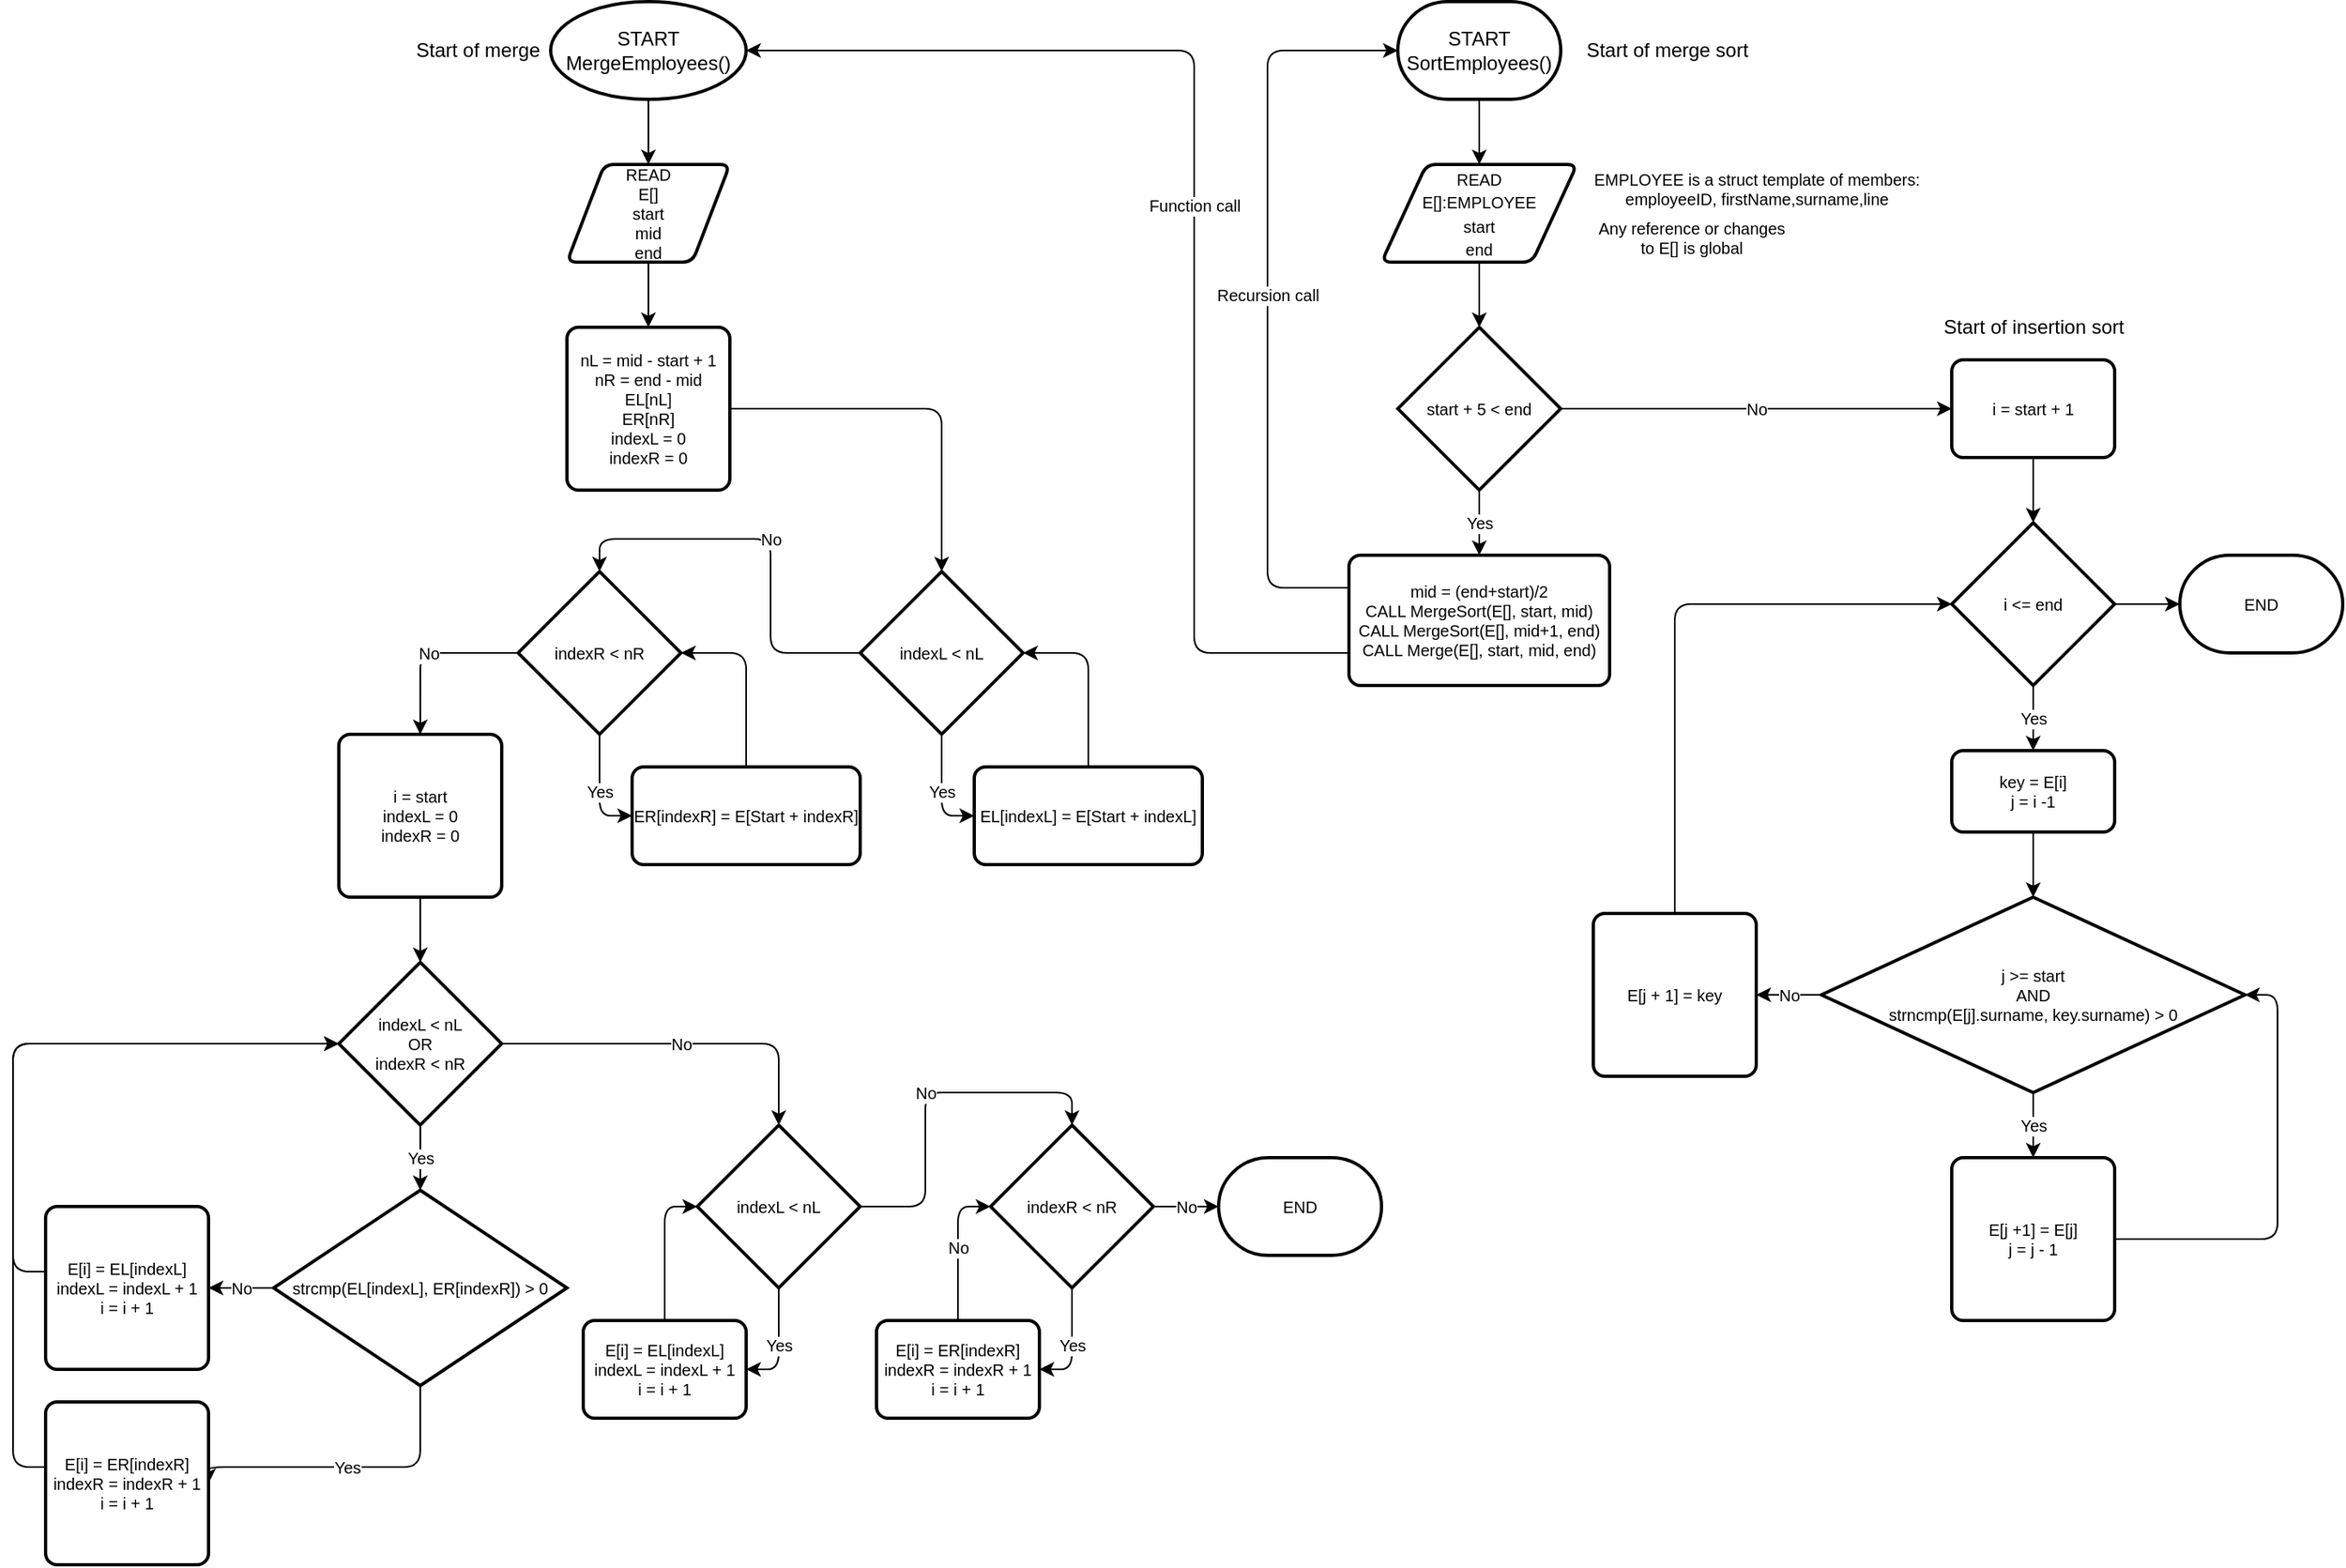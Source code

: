 <mxfile version="17.4.2" type="device"><diagram id="W9SPjL8Vydv1FY_jjG3A" name="Page-1"><mxGraphModel dx="1312" dy="875" grid="1" gridSize="10" guides="1" tooltips="1" connect="1" arrows="1" fold="1" page="1" pageScale="1" pageWidth="850" pageHeight="1100" math="0" shadow="0"><root><mxCell id="0"/><mxCell id="1" parent="0"/><mxCell id="1oDAUT04zzke2lDfdvhH-9" style="edgeStyle=orthogonalEdgeStyle;rounded=1;orthogonalLoop=1;jettySize=auto;html=1;" parent="1" source="1oDAUT04zzke2lDfdvhH-2" target="1oDAUT04zzke2lDfdvhH-8" edge="1"><mxGeometry relative="1" as="geometry"/></mxCell><mxCell id="1oDAUT04zzke2lDfdvhH-2" value="START&lt;br&gt;SortEmployees()" style="strokeWidth=2;html=1;shape=stencil(xVVNb4MwDP01HJmAaIgeJ9Yde9mknV3qlqghQU7Wj3+/0BS1QGE0l0kc8DO85+fYSsByXUKNQRJJqDBg70GSfCFVXIJRZAObKR2cRi48unCRuRB0jYVx2AGIw1qgy2hDao9HvjFXBi5LJG6aLFsG0Zv9pnlYXigpLQlXUncyd3lLBlzaf6OTI4teXp3M+Rq7qLYKFRqkDnozt3JAkHx4K8XzlD49lLqOWt2/lL6fV4r9lJY+3Yv7YvHMDq48jD2QyxYzD8xLrmV/3p1XMwdys92NyLHcImMLyPI1FPsdqR+5eVhkDc1yDxJtulIHvFXPevM95b9lEFzeMaTZ8wxAhX2hXg107sanEE5ch6QMNG3o8AugHYaWJ9wK2HVS+ohY38HXs39cburhuNezeRT/aNnnjAuhNE5sgsUHc3ZBR4aT5VtFODG1Wy6Eu53GFmJAcEHdXXkBfgE=);whiteSpace=wrap;rounded=1;" parent="1" vertex="1"><mxGeometry x="40" y="20" width="100" height="60" as="geometry"/></mxCell><mxCell id="1oDAUT04zzke2lDfdvhH-49" style="edgeStyle=orthogonalEdgeStyle;rounded=1;orthogonalLoop=1;jettySize=auto;html=1;fontSize=10;" parent="1" source="1oDAUT04zzke2lDfdvhH-6" target="1oDAUT04zzke2lDfdvhH-47" edge="1"><mxGeometry relative="1" as="geometry"/></mxCell><mxCell id="1oDAUT04zzke2lDfdvhH-6" value="START&lt;br&gt;MergeEmployees()" style="strokeWidth=2;html=1;shape=mxgraph.flowchart.start_1;whiteSpace=wrap;rounded=1;" parent="1" vertex="1"><mxGeometry x="-480" y="20" width="120" height="60" as="geometry"/></mxCell><mxCell id="1oDAUT04zzke2lDfdvhH-12" style="edgeStyle=orthogonalEdgeStyle;rounded=1;orthogonalLoop=1;jettySize=auto;html=1;fontSize=10;" parent="1" source="1oDAUT04zzke2lDfdvhH-8" target="1oDAUT04zzke2lDfdvhH-11" edge="1"><mxGeometry relative="1" as="geometry"/></mxCell><mxCell id="1oDAUT04zzke2lDfdvhH-8" value="&lt;font style=&quot;font-size: 10px&quot;&gt;READ&lt;br&gt;E[]:EMPLOYEE&lt;br&gt;start&lt;br&gt;end&lt;br&gt;&lt;/font&gt;" style="shape=parallelogram;html=1;strokeWidth=2;perimeter=parallelogramPerimeter;whiteSpace=wrap;rounded=1;arcSize=12;size=0.23;" parent="1" vertex="1"><mxGeometry x="30" y="120" width="120" height="60" as="geometry"/></mxCell><mxCell id="1oDAUT04zzke2lDfdvhH-14" value="Yes" style="edgeStyle=orthogonalEdgeStyle;rounded=1;orthogonalLoop=1;jettySize=auto;html=1;fontSize=10;" parent="1" source="1oDAUT04zzke2lDfdvhH-11" target="1oDAUT04zzke2lDfdvhH-13" edge="1"><mxGeometry relative="1" as="geometry"/></mxCell><mxCell id="1oDAUT04zzke2lDfdvhH-24" value="No" style="edgeStyle=orthogonalEdgeStyle;rounded=1;orthogonalLoop=1;jettySize=auto;html=1;fontSize=10;entryX=0;entryY=0.5;entryDx=0;entryDy=0;" parent="1" source="1oDAUT04zzke2lDfdvhH-11" target="1oDAUT04zzke2lDfdvhH-28" edge="1"><mxGeometry relative="1" as="geometry"><mxPoint x="175" y="270" as="targetPoint"/></mxGeometry></mxCell><mxCell id="1oDAUT04zzke2lDfdvhH-11" value="start + 5 &amp;lt; end" style="strokeWidth=2;html=1;shape=mxgraph.flowchart.decision;whiteSpace=wrap;fontSize=10;rounded=1;" parent="1" vertex="1"><mxGeometry x="40" y="220" width="100" height="100" as="geometry"/></mxCell><mxCell id="1oDAUT04zzke2lDfdvhH-20" value="Recursion call" style="edgeStyle=orthogonalEdgeStyle;rounded=1;orthogonalLoop=1;jettySize=auto;html=1;entryX=0;entryY=0.5;entryDx=0;entryDy=0;entryPerimeter=0;fontSize=10;" parent="1" source="1oDAUT04zzke2lDfdvhH-13" target="1oDAUT04zzke2lDfdvhH-2" edge="1"><mxGeometry relative="1" as="geometry"><Array as="points"><mxPoint x="-40" y="380"/><mxPoint x="-40" y="50"/></Array></mxGeometry></mxCell><mxCell id="1oDAUT04zzke2lDfdvhH-46" value="Function call" style="edgeStyle=orthogonalEdgeStyle;rounded=1;orthogonalLoop=1;jettySize=auto;html=1;entryX=1;entryY=0.5;entryDx=0;entryDy=0;entryPerimeter=0;fontSize=10;" parent="1" source="1oDAUT04zzke2lDfdvhH-13" target="1oDAUT04zzke2lDfdvhH-6" edge="1"><mxGeometry relative="1" as="geometry"><Array as="points"><mxPoint x="-85" y="420"/><mxPoint x="-85" y="50"/></Array></mxGeometry></mxCell><mxCell id="1oDAUT04zzke2lDfdvhH-13" value="mid = (end+start)/2&lt;br&gt;CALL MergeSort(E[], start, mid)&lt;br&gt;CALL MergeSort(E[], mid+1, end)&lt;br&gt;CALL Merge(E[], start, mid, end)" style="rounded=1;whiteSpace=wrap;html=1;absoluteArcSize=1;arcSize=14;strokeWidth=2;fontSize=10;" parent="1" vertex="1"><mxGeometry x="10" y="360" width="160" height="80" as="geometry"/></mxCell><mxCell id="1oDAUT04zzke2lDfdvhH-16" value="Any reference or changes&lt;br&gt;to E[] is global" style="text;html=1;align=center;verticalAlign=middle;resizable=0;points=[];autosize=1;strokeColor=none;fillColor=none;fontSize=10;rounded=1;" parent="1" vertex="1"><mxGeometry x="155" y="150" width="130" height="30" as="geometry"/></mxCell><mxCell id="1oDAUT04zzke2lDfdvhH-18" value="EMPLOYEE is a struct template of members:&lt;br&gt;employeeID, firstName,surname,line" style="text;html=1;align=center;verticalAlign=middle;resizable=0;points=[];autosize=1;strokeColor=none;fillColor=none;fontSize=10;rounded=1;" parent="1" vertex="1"><mxGeometry x="150" y="120" width="220" height="30" as="geometry"/></mxCell><mxCell id="1oDAUT04zzke2lDfdvhH-42" value="Yes" style="edgeStyle=orthogonalEdgeStyle;rounded=1;orthogonalLoop=1;jettySize=auto;html=1;fontSize=10;" parent="1" source="1oDAUT04zzke2lDfdvhH-26" target="1oDAUT04zzke2lDfdvhH-29" edge="1"><mxGeometry relative="1" as="geometry"/></mxCell><mxCell id="1oDAUT04zzke2lDfdvhH-45" style="edgeStyle=orthogonalEdgeStyle;rounded=1;orthogonalLoop=1;jettySize=auto;html=1;fontSize=10;" parent="1" source="1oDAUT04zzke2lDfdvhH-26" target="1oDAUT04zzke2lDfdvhH-44" edge="1"><mxGeometry relative="1" as="geometry"/></mxCell><mxCell id="1oDAUT04zzke2lDfdvhH-26" value="i &amp;lt;= end" style="strokeWidth=2;html=1;shape=mxgraph.flowchart.decision;whiteSpace=wrap;fontSize=10;rounded=1;" parent="1" vertex="1"><mxGeometry x="380" y="340" width="100" height="100" as="geometry"/></mxCell><mxCell id="1oDAUT04zzke2lDfdvhH-33" value="No" style="edgeStyle=orthogonalEdgeStyle;rounded=1;orthogonalLoop=1;jettySize=auto;html=1;fontSize=10;" parent="1" source="1oDAUT04zzke2lDfdvhH-27" target="1oDAUT04zzke2lDfdvhH-31" edge="1"><mxGeometry relative="1" as="geometry"/></mxCell><mxCell id="1oDAUT04zzke2lDfdvhH-34" value="Yes" style="edgeStyle=orthogonalEdgeStyle;rounded=1;orthogonalLoop=1;jettySize=auto;html=1;fontSize=10;" parent="1" source="1oDAUT04zzke2lDfdvhH-27" target="1oDAUT04zzke2lDfdvhH-30" edge="1"><mxGeometry relative="1" as="geometry"/></mxCell><mxCell id="1oDAUT04zzke2lDfdvhH-27" value="j &amp;gt;= start&lt;br&gt;AND&lt;br&gt;strncmp(E[j].surname, key.surname) &amp;gt; 0" style="strokeWidth=2;html=1;shape=mxgraph.flowchart.decision;whiteSpace=wrap;fontSize=10;rounded=1;" parent="1" vertex="1"><mxGeometry x="300" y="570" width="260" height="120" as="geometry"/></mxCell><mxCell id="1oDAUT04zzke2lDfdvhH-41" style="edgeStyle=orthogonalEdgeStyle;rounded=1;orthogonalLoop=1;jettySize=auto;html=1;fontSize=10;" parent="1" source="1oDAUT04zzke2lDfdvhH-28" target="1oDAUT04zzke2lDfdvhH-26" edge="1"><mxGeometry relative="1" as="geometry"/></mxCell><mxCell id="1oDAUT04zzke2lDfdvhH-28" value="i = start + 1" style="rounded=1;whiteSpace=wrap;html=1;absoluteArcSize=1;arcSize=14;strokeWidth=2;fontSize=10;" parent="1" vertex="1"><mxGeometry x="380" y="240" width="100" height="60" as="geometry"/></mxCell><mxCell id="1oDAUT04zzke2lDfdvhH-32" style="edgeStyle=orthogonalEdgeStyle;rounded=1;orthogonalLoop=1;jettySize=auto;html=1;fontSize=10;" parent="1" source="1oDAUT04zzke2lDfdvhH-29" target="1oDAUT04zzke2lDfdvhH-27" edge="1"><mxGeometry relative="1" as="geometry"/></mxCell><mxCell id="1oDAUT04zzke2lDfdvhH-29" value="key = E[i]&lt;br&gt;j = i -1" style="rounded=1;whiteSpace=wrap;html=1;absoluteArcSize=1;arcSize=14;strokeWidth=2;fontSize=10;" parent="1" vertex="1"><mxGeometry x="380" y="480" width="100" height="50" as="geometry"/></mxCell><mxCell id="1oDAUT04zzke2lDfdvhH-38" style="edgeStyle=orthogonalEdgeStyle;rounded=1;orthogonalLoop=1;jettySize=auto;html=1;entryX=1;entryY=0.5;entryDx=0;entryDy=0;entryPerimeter=0;fontSize=10;" parent="1" source="1oDAUT04zzke2lDfdvhH-30" target="1oDAUT04zzke2lDfdvhH-27" edge="1"><mxGeometry relative="1" as="geometry"><Array as="points"><mxPoint x="580" y="780"/><mxPoint x="580" y="630"/></Array></mxGeometry></mxCell><mxCell id="1oDAUT04zzke2lDfdvhH-30" value="E[j +1] = E[j]&lt;br&gt;j = j - 1" style="rounded=1;whiteSpace=wrap;html=1;absoluteArcSize=1;arcSize=14;strokeWidth=2;fontSize=10;" parent="1" vertex="1"><mxGeometry x="380" y="730" width="100" height="100" as="geometry"/></mxCell><mxCell id="1oDAUT04zzke2lDfdvhH-43" style="edgeStyle=orthogonalEdgeStyle;rounded=1;orthogonalLoop=1;jettySize=auto;html=1;entryX=0;entryY=0.5;entryDx=0;entryDy=0;entryPerimeter=0;fontSize=10;" parent="1" source="1oDAUT04zzke2lDfdvhH-31" target="1oDAUT04zzke2lDfdvhH-26" edge="1"><mxGeometry relative="1" as="geometry"><Array as="points"><mxPoint x="210" y="390"/></Array></mxGeometry></mxCell><mxCell id="1oDAUT04zzke2lDfdvhH-31" value="E[j + 1] = key" style="rounded=1;whiteSpace=wrap;html=1;absoluteArcSize=1;arcSize=14;strokeWidth=2;fontSize=10;" parent="1" vertex="1"><mxGeometry x="160" y="580" width="100" height="100" as="geometry"/></mxCell><mxCell id="1oDAUT04zzke2lDfdvhH-44" value="END" style="strokeWidth=2;html=1;shape=mxgraph.flowchart.terminator;whiteSpace=wrap;fontSize=10;rounded=1;" parent="1" vertex="1"><mxGeometry x="520" y="360" width="100" height="60" as="geometry"/></mxCell><mxCell id="1oDAUT04zzke2lDfdvhH-50" style="edgeStyle=orthogonalEdgeStyle;rounded=1;orthogonalLoop=1;jettySize=auto;html=1;fontSize=10;" parent="1" source="1oDAUT04zzke2lDfdvhH-47" target="1oDAUT04zzke2lDfdvhH-48" edge="1"><mxGeometry relative="1" as="geometry"/></mxCell><mxCell id="1oDAUT04zzke2lDfdvhH-47" value="READ&lt;br&gt;E[]&lt;br&gt;start&lt;br&gt;mid&lt;br&gt;end" style="shape=parallelogram;html=1;strokeWidth=2;perimeter=parallelogramPerimeter;whiteSpace=wrap;rounded=1;arcSize=12;size=0.23;fontSize=10;" parent="1" vertex="1"><mxGeometry x="-470" y="120" width="100" height="60" as="geometry"/></mxCell><mxCell id="1oDAUT04zzke2lDfdvhH-72" style="edgeStyle=orthogonalEdgeStyle;rounded=1;orthogonalLoop=1;jettySize=auto;html=1;fontSize=10;" parent="1" source="1oDAUT04zzke2lDfdvhH-48" target="1oDAUT04zzke2lDfdvhH-51" edge="1"><mxGeometry relative="1" as="geometry"/></mxCell><mxCell id="1oDAUT04zzke2lDfdvhH-48" value="nL = mid - start + 1&lt;br&gt;nR = end - mid&lt;br&gt;EL[nL]&lt;br&gt;ER[nR]&lt;br&gt;indexL = 0&lt;br&gt;indexR = 0" style="rounded=1;whiteSpace=wrap;html=1;absoluteArcSize=1;arcSize=14;strokeWidth=2;fontSize=10;" parent="1" vertex="1"><mxGeometry x="-470" y="220" width="100" height="100" as="geometry"/></mxCell><mxCell id="1oDAUT04zzke2lDfdvhH-58" value="Yes" style="edgeStyle=orthogonalEdgeStyle;rounded=1;orthogonalLoop=1;jettySize=auto;html=1;entryX=0;entryY=0.5;entryDx=0;entryDy=0;fontSize=10;exitX=0.5;exitY=1;exitDx=0;exitDy=0;exitPerimeter=0;" parent="1" source="1oDAUT04zzke2lDfdvhH-51" target="1oDAUT04zzke2lDfdvhH-54" edge="1"><mxGeometry relative="1" as="geometry"/></mxCell><mxCell id="1oDAUT04zzke2lDfdvhH-110" value="No" style="edgeStyle=orthogonalEdgeStyle;rounded=1;orthogonalLoop=1;jettySize=auto;html=1;entryX=0.5;entryY=0;entryDx=0;entryDy=0;entryPerimeter=0;fontSize=10;" parent="1" source="1oDAUT04zzke2lDfdvhH-51" target="1oDAUT04zzke2lDfdvhH-67" edge="1"><mxGeometry relative="1" as="geometry"/></mxCell><mxCell id="1oDAUT04zzke2lDfdvhH-51" value="indexL &amp;lt; nL" style="strokeWidth=2;html=1;shape=mxgraph.flowchart.decision;whiteSpace=wrap;fontSize=10;rounded=1;" parent="1" vertex="1"><mxGeometry x="-290" y="370" width="100" height="100" as="geometry"/></mxCell><mxCell id="1oDAUT04zzke2lDfdvhH-65" style="edgeStyle=orthogonalEdgeStyle;rounded=1;orthogonalLoop=1;jettySize=auto;html=1;entryX=1;entryY=0.5;entryDx=0;entryDy=0;entryPerimeter=0;fontSize=10;" parent="1" source="1oDAUT04zzke2lDfdvhH-54" target="1oDAUT04zzke2lDfdvhH-51" edge="1"><mxGeometry relative="1" as="geometry"/></mxCell><mxCell id="1oDAUT04zzke2lDfdvhH-54" value="EL[indexL] = E[Start + indexL]" style="rounded=1;whiteSpace=wrap;html=1;absoluteArcSize=1;arcSize=14;strokeWidth=2;fontSize=10;" parent="1" vertex="1"><mxGeometry x="-220" y="490" width="140" height="60" as="geometry"/></mxCell><mxCell id="1oDAUT04zzke2lDfdvhH-66" value="Yes" style="edgeStyle=orthogonalEdgeStyle;rounded=1;orthogonalLoop=1;jettySize=auto;html=1;entryX=0;entryY=0.5;entryDx=0;entryDy=0;fontSize=10;exitX=0.5;exitY=1;exitDx=0;exitDy=0;exitPerimeter=0;" parent="1" source="1oDAUT04zzke2lDfdvhH-67" target="1oDAUT04zzke2lDfdvhH-69" edge="1"><mxGeometry relative="1" as="geometry"/></mxCell><mxCell id="1oDAUT04zzke2lDfdvhH-78" value="No" style="edgeStyle=orthogonalEdgeStyle;rounded=1;orthogonalLoop=1;jettySize=auto;html=1;fontSize=10;entryX=0.5;entryY=0;entryDx=0;entryDy=0;" parent="1" source="1oDAUT04zzke2lDfdvhH-67" target="1oDAUT04zzke2lDfdvhH-93" edge="1"><mxGeometry relative="1" as="geometry"><mxPoint x="-700" y="450" as="targetPoint"/></mxGeometry></mxCell><mxCell id="1oDAUT04zzke2lDfdvhH-67" value="indexR &amp;lt; nR" style="strokeWidth=2;html=1;shape=mxgraph.flowchart.decision;whiteSpace=wrap;fontSize=10;rounded=1;" parent="1" vertex="1"><mxGeometry x="-500.0" y="370" width="100" height="100" as="geometry"/></mxCell><mxCell id="1oDAUT04zzke2lDfdvhH-68" style="edgeStyle=orthogonalEdgeStyle;rounded=1;orthogonalLoop=1;jettySize=auto;html=1;entryX=1;entryY=0.5;entryDx=0;entryDy=0;entryPerimeter=0;fontSize=10;" parent="1" source="1oDAUT04zzke2lDfdvhH-69" target="1oDAUT04zzke2lDfdvhH-67" edge="1"><mxGeometry relative="1" as="geometry"/></mxCell><mxCell id="1oDAUT04zzke2lDfdvhH-69" value="&lt;span&gt;ER[indexR] = E[Start + indexR]&lt;/span&gt;" style="rounded=1;whiteSpace=wrap;html=1;absoluteArcSize=1;arcSize=14;strokeWidth=2;fontSize=10;" parent="1" vertex="1"><mxGeometry x="-430" y="490" width="140" height="60" as="geometry"/></mxCell><mxCell id="1oDAUT04zzke2lDfdvhH-86" value="Yes" style="edgeStyle=orthogonalEdgeStyle;rounded=1;orthogonalLoop=1;jettySize=auto;html=1;fontSize=10;" parent="1" source="1oDAUT04zzke2lDfdvhH-77" target="1oDAUT04zzke2lDfdvhH-79" edge="1"><mxGeometry relative="1" as="geometry"/></mxCell><mxCell id="1oDAUT04zzke2lDfdvhH-88" value="No" style="edgeStyle=orthogonalEdgeStyle;rounded=1;orthogonalLoop=1;jettySize=auto;html=1;entryX=0.5;entryY=0;entryDx=0;entryDy=0;entryPerimeter=0;fontSize=10;" parent="1" source="1oDAUT04zzke2lDfdvhH-77" target="1oDAUT04zzke2lDfdvhH-87" edge="1"><mxGeometry relative="1" as="geometry"/></mxCell><mxCell id="1oDAUT04zzke2lDfdvhH-77" value="indexL &amp;lt; nL&lt;br&gt;OR&lt;br&gt;indexR &amp;lt; nR" style="strokeWidth=2;html=1;shape=mxgraph.flowchart.decision;whiteSpace=wrap;fontSize=10;rounded=1;" parent="1" vertex="1"><mxGeometry x="-610.04" y="610" width="100" height="100" as="geometry"/></mxCell><mxCell id="1oDAUT04zzke2lDfdvhH-83" value="Yes" style="edgeStyle=orthogonalEdgeStyle;rounded=1;orthogonalLoop=1;jettySize=auto;html=1;entryX=1;entryY=0.5;entryDx=0;entryDy=0;fontSize=10;" parent="1" source="1oDAUT04zzke2lDfdvhH-79" target="1oDAUT04zzke2lDfdvhH-81" edge="1"><mxGeometry relative="1" as="geometry"><Array as="points"><mxPoint x="-560.04" y="920"/></Array></mxGeometry></mxCell><mxCell id="1oDAUT04zzke2lDfdvhH-92" value="No" style="edgeStyle=orthogonalEdgeStyle;rounded=1;orthogonalLoop=1;jettySize=auto;html=1;entryX=1;entryY=0.5;entryDx=0;entryDy=0;fontSize=10;" parent="1" source="1oDAUT04zzke2lDfdvhH-79" target="1oDAUT04zzke2lDfdvhH-80" edge="1"><mxGeometry relative="1" as="geometry"/></mxCell><mxCell id="1oDAUT04zzke2lDfdvhH-79" value="strcmp(EL[indexL], ER[indexR]) &amp;gt; 0" style="strokeWidth=2;html=1;shape=mxgraph.flowchart.decision;whiteSpace=wrap;fontSize=10;rounded=1;" parent="1" vertex="1"><mxGeometry x="-650.08" y="750" width="180.08" height="120" as="geometry"/></mxCell><mxCell id="1oDAUT04zzke2lDfdvhH-96" style="edgeStyle=orthogonalEdgeStyle;rounded=1;orthogonalLoop=1;jettySize=auto;html=1;entryX=0;entryY=0.5;entryDx=0;entryDy=0;fontSize=10;entryPerimeter=0;" parent="1" source="1oDAUT04zzke2lDfdvhH-80" target="1oDAUT04zzke2lDfdvhH-77" edge="1"><mxGeometry relative="1" as="geometry"><mxPoint x="-850" y="660" as="targetPoint"/><Array as="points"><mxPoint x="-810" y="800"/><mxPoint x="-810" y="660"/></Array></mxGeometry></mxCell><mxCell id="1oDAUT04zzke2lDfdvhH-80" value="&lt;span&gt;E[i] = EL[indexL]&lt;/span&gt;&lt;br&gt;&lt;span&gt;indexL = indexL + 1&lt;br&gt;i = i + 1&lt;br&gt;&lt;/span&gt;" style="rounded=1;whiteSpace=wrap;html=1;absoluteArcSize=1;arcSize=14;strokeWidth=2;fontSize=10;" parent="1" vertex="1"><mxGeometry x="-790" y="760" width="100" height="100" as="geometry"/></mxCell><mxCell id="1oDAUT04zzke2lDfdvhH-98" style="edgeStyle=orthogonalEdgeStyle;rounded=1;orthogonalLoop=1;jettySize=auto;html=1;entryX=0;entryY=0.5;entryDx=0;entryDy=0;fontSize=10;entryPerimeter=0;" parent="1" source="1oDAUT04zzke2lDfdvhH-81" target="1oDAUT04zzke2lDfdvhH-77" edge="1"><mxGeometry relative="1" as="geometry"><mxPoint x="-850" y="660" as="targetPoint"/><Array as="points"><mxPoint x="-810" y="920"/><mxPoint x="-810" y="660"/></Array></mxGeometry></mxCell><mxCell id="1oDAUT04zzke2lDfdvhH-81" value="E[i] = ER[indexR]&lt;br&gt;indexR = indexR + 1&lt;br&gt;i = i + 1" style="rounded=1;whiteSpace=wrap;html=1;absoluteArcSize=1;arcSize=14;strokeWidth=2;fontSize=10;" parent="1" vertex="1"><mxGeometry x="-790" y="880" width="100" height="100" as="geometry"/></mxCell><mxCell id="1oDAUT04zzke2lDfdvhH-103" value="Yes" style="edgeStyle=orthogonalEdgeStyle;rounded=1;orthogonalLoop=1;jettySize=auto;html=1;entryX=1;entryY=0.5;entryDx=0;entryDy=0;fontSize=10;" parent="1" source="1oDAUT04zzke2lDfdvhH-87" target="1oDAUT04zzke2lDfdvhH-101" edge="1"><mxGeometry relative="1" as="geometry"/></mxCell><mxCell id="1oDAUT04zzke2lDfdvhH-107" value="No" style="edgeStyle=orthogonalEdgeStyle;rounded=1;orthogonalLoop=1;jettySize=auto;html=1;entryX=0.5;entryY=0;entryDx=0;entryDy=0;entryPerimeter=0;fontSize=10;" parent="1" source="1oDAUT04zzke2lDfdvhH-87" target="1oDAUT04zzke2lDfdvhH-100" edge="1"><mxGeometry relative="1" as="geometry"/></mxCell><mxCell id="1oDAUT04zzke2lDfdvhH-87" value="indexL &amp;lt; nL" style="strokeWidth=2;html=1;shape=mxgraph.flowchart.decision;whiteSpace=wrap;fontSize=10;rounded=1;" parent="1" vertex="1"><mxGeometry x="-390" y="710" width="100" height="100" as="geometry"/></mxCell><mxCell id="1oDAUT04zzke2lDfdvhH-94" style="edgeStyle=orthogonalEdgeStyle;rounded=1;orthogonalLoop=1;jettySize=auto;html=1;entryX=0.5;entryY=0;entryDx=0;entryDy=0;entryPerimeter=0;fontSize=10;" parent="1" source="1oDAUT04zzke2lDfdvhH-93" target="1oDAUT04zzke2lDfdvhH-77" edge="1"><mxGeometry relative="1" as="geometry"/></mxCell><mxCell id="1oDAUT04zzke2lDfdvhH-93" value="i = start&lt;br&gt;indexL = 0&lt;br&gt;indexR = 0" style="rounded=1;whiteSpace=wrap;html=1;absoluteArcSize=1;arcSize=14;strokeWidth=2;fontSize=10;" parent="1" vertex="1"><mxGeometry x="-610.04" y="470" width="100" height="100" as="geometry"/></mxCell><mxCell id="1oDAUT04zzke2lDfdvhH-104" value="Yes" style="edgeStyle=orthogonalEdgeStyle;rounded=1;orthogonalLoop=1;jettySize=auto;html=1;entryX=1;entryY=0.5;entryDx=0;entryDy=0;fontSize=10;" parent="1" source="1oDAUT04zzke2lDfdvhH-100" target="1oDAUT04zzke2lDfdvhH-102" edge="1"><mxGeometry relative="1" as="geometry"/></mxCell><mxCell id="1oDAUT04zzke2lDfdvhH-109" value="No" style="edgeStyle=orthogonalEdgeStyle;rounded=1;orthogonalLoop=1;jettySize=auto;html=1;entryX=0;entryY=0.5;entryDx=0;entryDy=0;entryPerimeter=0;fontSize=10;" parent="1" source="1oDAUT04zzke2lDfdvhH-100" target="1oDAUT04zzke2lDfdvhH-108" edge="1"><mxGeometry relative="1" as="geometry"/></mxCell><mxCell id="1oDAUT04zzke2lDfdvhH-100" value="indexR &amp;lt; nR" style="strokeWidth=2;html=1;shape=mxgraph.flowchart.decision;whiteSpace=wrap;fontSize=10;rounded=1;" parent="1" vertex="1"><mxGeometry x="-210" y="710" width="100" height="100" as="geometry"/></mxCell><mxCell id="1oDAUT04zzke2lDfdvhH-106" style="edgeStyle=orthogonalEdgeStyle;rounded=1;orthogonalLoop=1;jettySize=auto;html=1;entryX=0;entryY=0.5;entryDx=0;entryDy=0;entryPerimeter=0;fontSize=10;" parent="1" source="1oDAUT04zzke2lDfdvhH-101" target="1oDAUT04zzke2lDfdvhH-87" edge="1"><mxGeometry relative="1" as="geometry"/></mxCell><mxCell id="1oDAUT04zzke2lDfdvhH-101" value="&lt;span&gt;E[i] = EL[indexL]&lt;/span&gt;&lt;br&gt;&lt;span&gt;indexL = indexL + 1&lt;br&gt;i = i + 1&lt;br&gt;&lt;/span&gt;" style="rounded=1;whiteSpace=wrap;html=1;absoluteArcSize=1;arcSize=14;strokeWidth=2;fontSize=10;" parent="1" vertex="1"><mxGeometry x="-460" y="830" width="100" height="60" as="geometry"/></mxCell><mxCell id="1oDAUT04zzke2lDfdvhH-105" value="No" style="edgeStyle=orthogonalEdgeStyle;rounded=1;orthogonalLoop=1;jettySize=auto;html=1;entryX=0;entryY=0.5;entryDx=0;entryDy=0;entryPerimeter=0;fontSize=10;" parent="1" source="1oDAUT04zzke2lDfdvhH-102" target="1oDAUT04zzke2lDfdvhH-100" edge="1"><mxGeometry relative="1" as="geometry"/></mxCell><mxCell id="1oDAUT04zzke2lDfdvhH-102" value="E[i] = ER[indexR]&lt;br&gt;indexR = indexR + 1&lt;br&gt;i = i + 1" style="rounded=1;whiteSpace=wrap;html=1;absoluteArcSize=1;arcSize=14;strokeWidth=2;fontSize=10;" parent="1" vertex="1"><mxGeometry x="-280" y="830" width="100" height="60" as="geometry"/></mxCell><mxCell id="1oDAUT04zzke2lDfdvhH-108" value="END" style="strokeWidth=2;html=1;shape=mxgraph.flowchart.terminator;whiteSpace=wrap;fontSize=10;rounded=1;" parent="1" vertex="1"><mxGeometry x="-70" y="730" width="100" height="60" as="geometry"/></mxCell><mxCell id="2" value="Start of insertion sort" style="text;html=1;align=center;verticalAlign=middle;resizable=0;points=[];autosize=1;strokeColor=none;fillColor=none;rounded=1;" parent="1" vertex="1"><mxGeometry x="365" y="210" width="130" height="20" as="geometry"/></mxCell><mxCell id="3" value="Start of merge sort" style="text;html=1;align=center;verticalAlign=middle;resizable=0;points=[];autosize=1;strokeColor=none;fillColor=none;rounded=1;" parent="1" vertex="1"><mxGeometry x="150" y="40" width="110" height="20" as="geometry"/></mxCell><mxCell id="4" value="Start of merge" style="text;html=1;align=center;verticalAlign=middle;resizable=0;points=[];autosize=1;strokeColor=none;fillColor=none;rounded=1;" parent="1" vertex="1"><mxGeometry x="-570" y="40" width="90" height="20" as="geometry"/></mxCell></root></mxGraphModel></diagram></mxfile>